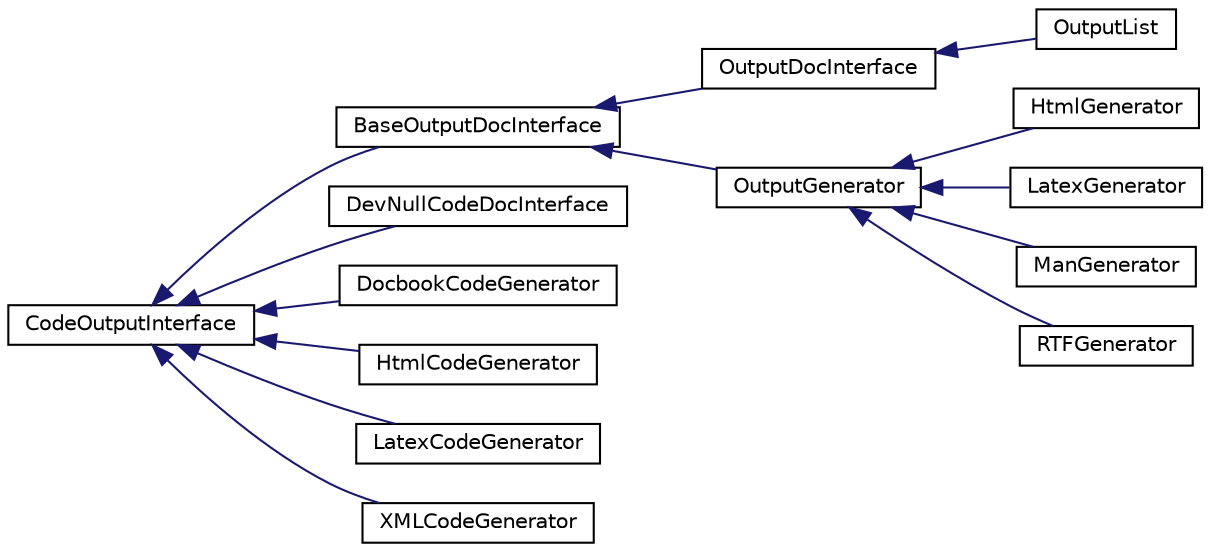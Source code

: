 digraph "Graphical Class Hierarchy"
{
 // INTERACTIVE_SVG=YES
  edge [fontname="Helvetica",fontsize="10",labelfontname="Helvetica",labelfontsize="10"];
  node [fontname="Helvetica",fontsize="10",shape=record];
  rankdir="LR";
  Node0 [label="CodeOutputInterface",height=0.2,width=0.4,color="black", fillcolor="white", style="filled",URL="$d5/d9c/class_code_output_interface.html",tooltip="Output interface for code parser. "];
  Node0 -> Node1 [dir="back",color="midnightblue",fontsize="10",style="solid",fontname="Helvetica"];
  Node1 [label="BaseOutputDocInterface",height=0.2,width=0.4,color="black", fillcolor="white", style="filled",URL="$df/d27/class_base_output_doc_interface.html",tooltip="Base Interface used for generating output outside of the comment blocks. "];
  Node1 -> Node2 [dir="back",color="midnightblue",fontsize="10",style="solid",fontname="Helvetica"];
  Node2 [label="OutputDocInterface",height=0.2,width=0.4,color="black", fillcolor="white", style="filled",URL="$d2/d1a/class_output_doc_interface.html",tooltip="Interface used for generating documentation. "];
  Node2 -> Node3 [dir="back",color="midnightblue",fontsize="10",style="solid",fontname="Helvetica"];
  Node3 [label="OutputList",height=0.2,width=0.4,color="black", fillcolor="white", style="filled",URL="$df/dc8/class_output_list.html",tooltip="Class representing a list of output generators that are written to in parallel. "];
  Node1 -> Node4 [dir="back",color="midnightblue",fontsize="10",style="solid",fontname="Helvetica"];
  Node4 [label="OutputGenerator",height=0.2,width=0.4,color="black", fillcolor="white", style="filled",URL="$d3/d8e/class_output_generator.html",tooltip="Abstract output generator. "];
  Node4 -> Node5 [dir="back",color="midnightblue",fontsize="10",style="solid",fontname="Helvetica"];
  Node5 [label="HtmlGenerator",height=0.2,width=0.4,color="black", fillcolor="white", style="filled",URL="$d7/d41/class_html_generator.html",tooltip="Generator for HTML output. "];
  Node4 -> Node6 [dir="back",color="midnightblue",fontsize="10",style="solid",fontname="Helvetica"];
  Node6 [label="LatexGenerator",height=0.2,width=0.4,color="black", fillcolor="white", style="filled",URL="$d3/d77/class_latex_generator.html",tooltip="Generator for LaTeX output. "];
  Node4 -> Node7 [dir="back",color="midnightblue",fontsize="10",style="solid",fontname="Helvetica"];
  Node7 [label="ManGenerator",height=0.2,width=0.4,color="black", fillcolor="white", style="filled",URL="$de/da5/class_man_generator.html",tooltip="Generator for Man page output. "];
  Node4 -> Node8 [dir="back",color="midnightblue",fontsize="10",style="solid",fontname="Helvetica"];
  Node8 [label="RTFGenerator",height=0.2,width=0.4,color="black", fillcolor="white", style="filled",URL="$d0/da4/class_r_t_f_generator.html",tooltip="Generator for RTF output. "];
  Node0 -> Node9 [dir="back",color="midnightblue",fontsize="10",style="solid",fontname="Helvetica"];
  Node9 [label="DevNullCodeDocInterface",height=0.2,width=0.4,color="black", fillcolor="white", style="filled",URL="$dd/d8a/class_dev_null_code_doc_interface.html",tooltip="Class implementing CodeOutputInterface by throwing away everything. "];
  Node0 -> Node10 [dir="back",color="midnightblue",fontsize="10",style="solid",fontname="Helvetica"];
  Node10 [label="DocbookCodeGenerator",height=0.2,width=0.4,color="black", fillcolor="white", style="filled",URL="$d7/d80/class_docbook_code_generator.html"];
  Node0 -> Node11 [dir="back",color="midnightblue",fontsize="10",style="solid",fontname="Helvetica"];
  Node11 [label="HtmlCodeGenerator",height=0.2,width=0.4,color="black", fillcolor="white", style="filled",URL="$da/db6/class_html_code_generator.html"];
  Node0 -> Node12 [dir="back",color="midnightblue",fontsize="10",style="solid",fontname="Helvetica"];
  Node12 [label="LatexCodeGenerator",height=0.2,width=0.4,color="black", fillcolor="white", style="filled",URL="$d0/d37/class_latex_code_generator.html"];
  Node0 -> Node13 [dir="back",color="midnightblue",fontsize="10",style="solid",fontname="Helvetica"];
  Node13 [label="XMLCodeGenerator",height=0.2,width=0.4,color="black", fillcolor="white", style="filled",URL="$dd/d66/class_x_m_l_code_generator.html",tooltip="Generator for producing XML formatted source code. "];
}
